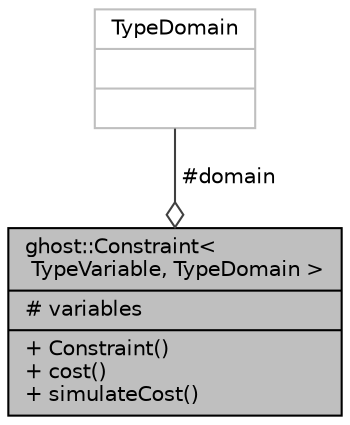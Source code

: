 digraph "ghost::Constraint&lt; TypeVariable, TypeDomain &gt;"
{
  edge [fontname="Helvetica",fontsize="10",labelfontname="Helvetica",labelfontsize="10"];
  node [fontname="Helvetica",fontsize="10",shape=record];
  Node1 [label="{ghost::Constraint\<\l TypeVariable, TypeDomain \>\n|# variables\l|+ Constraint()\l+ cost()\l+ simulateCost()\l}",height=0.2,width=0.4,color="black", fillcolor="grey75", style="filled" fontcolor="black"];
  Node2 -> Node1 [color="grey25",fontsize="10",style="solid",label=" #domain" ,arrowhead="odiamond",fontname="Helvetica"];
  Node2 [label="{TypeDomain\n||}",height=0.2,width=0.4,color="grey75", fillcolor="white", style="filled"];
}
